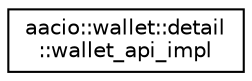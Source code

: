 digraph "Graphical Class Hierarchy"
{
  edge [fontname="Helvetica",fontsize="10",labelfontname="Helvetica",labelfontsize="10"];
  node [fontname="Helvetica",fontsize="10",shape=record];
  rankdir="LR";
  Node0 [label="aacio::wallet::detail\l::wallet_api_impl",height=0.2,width=0.4,color="black", fillcolor="white", style="filled",URL="$classaacio_1_1wallet_1_1detail_1_1wallet__api__impl.html"];
}
